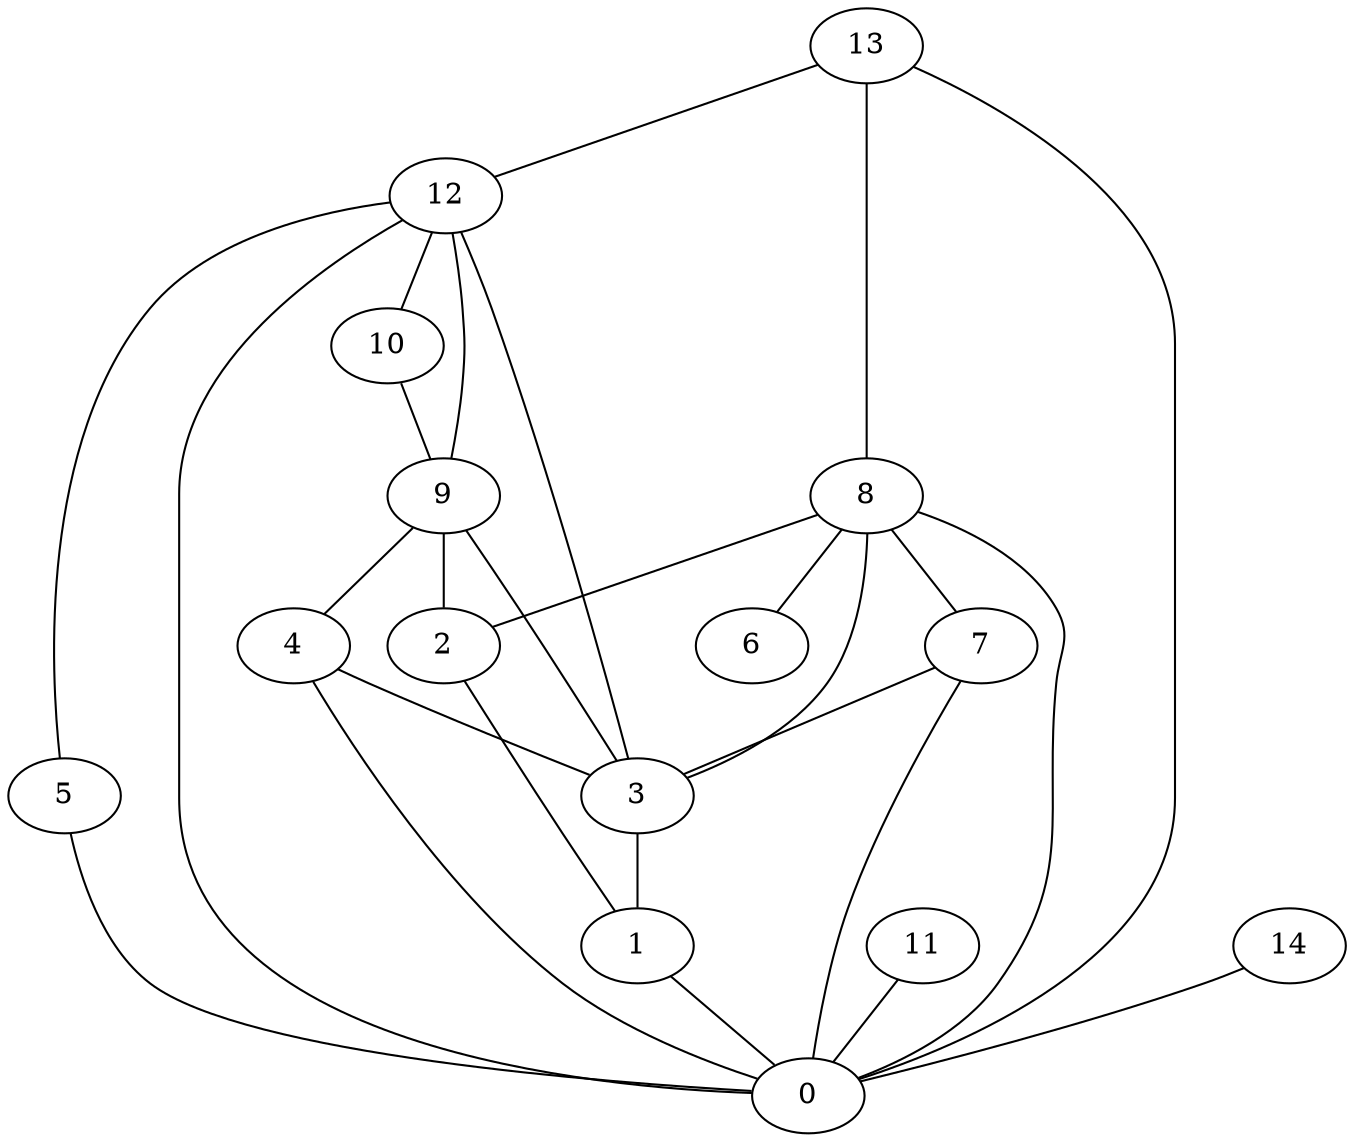 digraph "sensornet-topology" {
label = "";
rankdir="BT";"0"->"1" [arrowhead = "both"] 
"0"->"4" [arrowhead = "both"] 
"0"->"5" [arrowhead = "both"] 
"0"->"7" [arrowhead = "both"] 
"0"->"8" [arrowhead = "both"] 
"0"->"11" [arrowhead = "both"] 
"0"->"12" [arrowhead = "both"] 
"0"->"13" [arrowhead = "both"] 
"0"->"14" [arrowhead = "both"] 
"1"->"2" [arrowhead = "both"] 
"1"->"3" [arrowhead = "both"] 
"2"->"8" [arrowhead = "both"] 
"2"->"9" [arrowhead = "both"] 
"3"->"4" [arrowhead = "both"] 
"3"->"7" [arrowhead = "both"] 
"3"->"8" [arrowhead = "both"] 
"3"->"9" [arrowhead = "both"] 
"3"->"12" [arrowhead = "both"] 
"4"->"9" [arrowhead = "both"] 
"5"->"12" [arrowhead = "both"] 
"6"->"8" [arrowhead = "both"] 
"7"->"8" [arrowhead = "both"] 
"8"->"13" [arrowhead = "both"] 
"9"->"10" [arrowhead = "both"] 
"9"->"12" [arrowhead = "both"] 
"10"->"12" [arrowhead = "both"] 
"12"->"13" [arrowhead = "both"] 
}